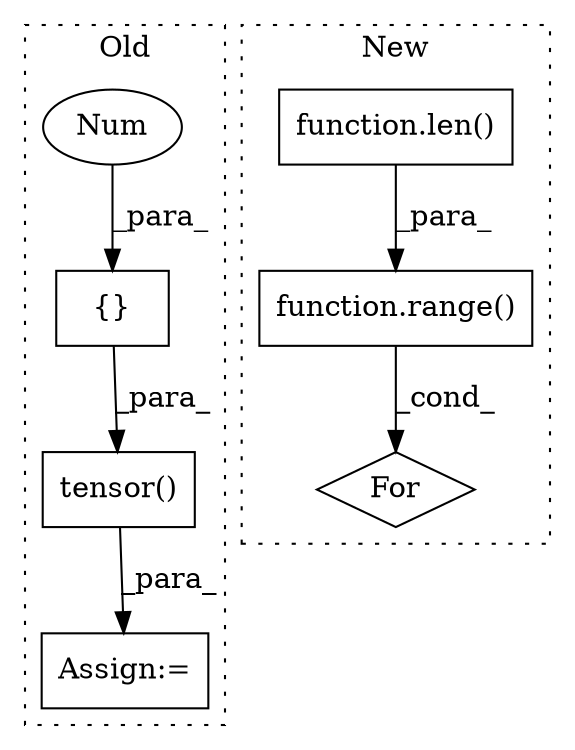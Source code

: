 digraph G {
subgraph cluster0 {
1 [label="tensor()" a="75" s="911,1104" l="22,34" shape="box"];
3 [label="Assign:=" a="68" s="1520" l="3" shape="box"];
4 [label="{}" a="59" s="933,1093" l="14,0" shape="box"];
7 [label="Num" a="76" s="1043" l="2" shape="ellipse"];
label = "Old";
style="dotted";
}
subgraph cluster1 {
2 [label="function.len()" a="75" s="2064,2077" l="4,1" shape="box"];
5 [label="function.range()" a="75" s="2058,2078" l="6,1" shape="box"];
6 [label="For" a="107" s="2048,2079" l="4,10" shape="diamond"];
label = "New";
style="dotted";
}
1 -> 3 [label="_para_"];
2 -> 5 [label="_para_"];
4 -> 1 [label="_para_"];
5 -> 6 [label="_cond_"];
7 -> 4 [label="_para_"];
}
